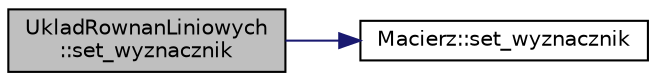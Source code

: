 digraph "UkladRownanLiniowych::set_wyznacznik"
{
  edge [fontname="Helvetica",fontsize="10",labelfontname="Helvetica",labelfontsize="10"];
  node [fontname="Helvetica",fontsize="10",shape=record];
  rankdir="LR";
  Node1 [label="UkladRownanLiniowych\l::set_wyznacznik",height=0.2,width=0.4,color="black", fillcolor="grey75", style="filled" fontcolor="black"];
  Node1 -> Node2 [color="midnightblue",fontsize="10",style="solid",fontname="Helvetica"];
  Node2 [label="Macierz::set_wyznacznik",height=0.2,width=0.4,color="black", fillcolor="white", style="filled",URL="$class_macierz.html#aa7a8fa839552eb82c46a25b5658b1902",tooltip="Metoda ustawia wyznacznik macierzy. "];
}

